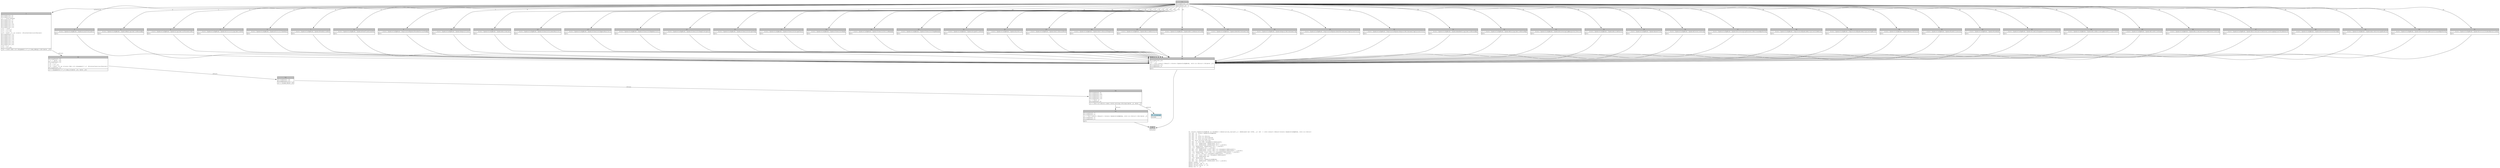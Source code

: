 digraph Mir_0_10934 {
    graph [fontname="Courier, monospace"];
    node [fontname="Courier, monospace"];
    edge [fontname="Courier, monospace"];
    label=<fn &lt;state::UpdateConfigMode as EnumExt&gt;::deserialize_variant(_1: &amp;ReErased mut R/#0, _2: u8) -&gt; std::result::Result&lt;state::UpdateConfigMode, std::io::Error&gt;<br align="left"/>let mut _3: state::UpdateConfigMode;<br align="left"/>let mut _4: !;<br align="left"/>let mut _5: std::io::Error;<br align="left"/>let mut _6: std::io::ErrorKind;<br align="left"/>let mut _7: std::string::String;<br align="left"/>let _8: std::string::String;<br align="left"/>let mut _9: std::fmt::Arguments&lt;ReErased&gt;;<br align="left"/>let mut _10: &amp;ReErased [&amp;ReErased str];<br align="left"/>let mut _11: &amp;ReErased [&amp;ReErased str; 1_usize];<br align="left"/>let _12: &amp;ReErased [&amp;ReErased str; 1_usize];<br align="left"/>let _13: [&amp;ReErased str; 1_usize];<br align="left"/>let mut _14: &amp;ReErased [core::fmt::rt::Argument&lt;ReErased&gt;];<br align="left"/>let mut _15: &amp;ReErased [core::fmt::rt::Argument&lt;ReErased&gt;; 1_usize];<br align="left"/>let _16: &amp;ReErased [core::fmt::rt::Argument&lt;ReErased&gt;; 1_usize];<br align="left"/>let _17: [core::fmt::rt::Argument&lt;ReErased&gt;; 1_usize];<br align="left"/>let mut _18: core::fmt::rt::Argument&lt;ReErased&gt;;<br align="left"/>let mut _19: &amp;ReErased u8;<br align="left"/>let _20: &amp;ReErased u8;<br align="left"/>let mut _21: state::UpdateConfigMode;<br align="left"/>let mut _22: &amp;ReErased [&amp;ReErased str; 1_usize];<br align="left"/>debug reader =&gt; _1;<br align="left"/>debug variant_idx =&gt; _2;<br align="left"/>debug return_value =&gt; _3;<br align="left"/>debug res =&gt; _8;<br align="left"/>>;
    bb0__0_10934 [shape="none", label=<<table border="0" cellborder="1" cellspacing="0"><tr><td bgcolor="gray" align="center" colspan="1">0</td></tr><tr><td align="left" balign="left">StorageLive(_3)<br/></td></tr><tr><td align="left">switchInt(_2)</td></tr></table>>];
    bb1__0_10934 [shape="none", label=<<table border="0" cellborder="1" cellspacing="0"><tr><td bgcolor="gray" align="center" colspan="1">1</td></tr><tr><td align="left" balign="left">StorageLive(_5)<br/>StorageLive(_6)<br/>_6 = InvalidInput<br/>StorageLive(_7)<br/>StorageLive(_8)<br/>StorageLive(_9)<br/>StorageLive(_10)<br/>StorageLive(_11)<br/>StorageLive(_12)<br/>_22 = const _<br/>_12 = &amp;(*_22)<br/>_11 = &amp;(*_12)<br/>_10 = move _11 as &amp;[&amp;str] (PointerCoercion(Unsize))<br/>StorageDead(_11)<br/>StorageLive(_14)<br/>StorageLive(_15)<br/>StorageLive(_16)<br/>StorageLive(_17)<br/>StorageLive(_18)<br/>StorageLive(_19)<br/>StorageLive(_20)<br/>_20 = &amp;_2<br/>_19 = &amp;(*_20)<br/></td></tr><tr><td align="left">_18 = core::fmt::rt::Argument::&lt;'_&gt;::new_debug::&lt;u8&gt;(move _19)</td></tr></table>>];
    bb2__0_10934 [shape="none", label=<<table border="0" cellborder="1" cellspacing="0"><tr><td bgcolor="gray" align="center" colspan="1">2</td></tr><tr><td align="left" balign="left">_3 = state::UpdateConfigMode::UpdateLoanToValuePct<br/></td></tr><tr><td align="left">goto</td></tr></table>>];
    bb3__0_10934 [shape="none", label=<<table border="0" cellborder="1" cellspacing="0"><tr><td bgcolor="gray" align="center" colspan="1">3</td></tr><tr><td align="left" balign="left">_3 = state::UpdateConfigMode::UpdateMaxLiquidationBonusBps<br/></td></tr><tr><td align="left">goto</td></tr></table>>];
    bb4__0_10934 [shape="none", label=<<table border="0" cellborder="1" cellspacing="0"><tr><td bgcolor="gray" align="center" colspan="1">4</td></tr><tr><td align="left" balign="left">_3 = state::UpdateConfigMode::UpdateLiquidationThresholdPct<br/></td></tr><tr><td align="left">goto</td></tr></table>>];
    bb5__0_10934 [shape="none", label=<<table border="0" cellborder="1" cellspacing="0"><tr><td bgcolor="gray" align="center" colspan="1">5</td></tr><tr><td align="left" balign="left">_3 = state::UpdateConfigMode::UpdateProtocolLiquidationFee<br/></td></tr><tr><td align="left">goto</td></tr></table>>];
    bb6__0_10934 [shape="none", label=<<table border="0" cellborder="1" cellspacing="0"><tr><td bgcolor="gray" align="center" colspan="1">6</td></tr><tr><td align="left" balign="left">_3 = state::UpdateConfigMode::UpdateProtocolTakeRate<br/></td></tr><tr><td align="left">goto</td></tr></table>>];
    bb7__0_10934 [shape="none", label=<<table border="0" cellborder="1" cellspacing="0"><tr><td bgcolor="gray" align="center" colspan="1">7</td></tr><tr><td align="left" balign="left">_3 = state::UpdateConfigMode::UpdateFeesBorrowFee<br/></td></tr><tr><td align="left">goto</td></tr></table>>];
    bb8__0_10934 [shape="none", label=<<table border="0" cellborder="1" cellspacing="0"><tr><td bgcolor="gray" align="center" colspan="1">8</td></tr><tr><td align="left" balign="left">_3 = state::UpdateConfigMode::UpdateFeesFlashLoanFee<br/></td></tr><tr><td align="left">goto</td></tr></table>>];
    bb9__0_10934 [shape="none", label=<<table border="0" cellborder="1" cellspacing="0"><tr><td bgcolor="gray" align="center" colspan="1">9</td></tr><tr><td align="left" balign="left">_3 = state::UpdateConfigMode::DeprecatedUpdateFeesReferralFeeBps<br/></td></tr><tr><td align="left">goto</td></tr></table>>];
    bb10__0_10934 [shape="none", label=<<table border="0" cellborder="1" cellspacing="0"><tr><td bgcolor="gray" align="center" colspan="1">10</td></tr><tr><td align="left" balign="left">_3 = state::UpdateConfigMode::UpdateDepositLimit<br/></td></tr><tr><td align="left">goto</td></tr></table>>];
    bb11__0_10934 [shape="none", label=<<table border="0" cellborder="1" cellspacing="0"><tr><td bgcolor="gray" align="center" colspan="1">11</td></tr><tr><td align="left" balign="left">_3 = state::UpdateConfigMode::UpdateBorrowLimit<br/></td></tr><tr><td align="left">goto</td></tr></table>>];
    bb12__0_10934 [shape="none", label=<<table border="0" cellborder="1" cellspacing="0"><tr><td bgcolor="gray" align="center" colspan="1">12</td></tr><tr><td align="left" balign="left">_3 = state::UpdateConfigMode::UpdateTokenInfoLowerHeuristic<br/></td></tr><tr><td align="left">goto</td></tr></table>>];
    bb13__0_10934 [shape="none", label=<<table border="0" cellborder="1" cellspacing="0"><tr><td bgcolor="gray" align="center" colspan="1">13</td></tr><tr><td align="left" balign="left">_3 = state::UpdateConfigMode::UpdateTokenInfoUpperHeuristic<br/></td></tr><tr><td align="left">goto</td></tr></table>>];
    bb14__0_10934 [shape="none", label=<<table border="0" cellborder="1" cellspacing="0"><tr><td bgcolor="gray" align="center" colspan="1">14</td></tr><tr><td align="left" balign="left">_3 = state::UpdateConfigMode::UpdateTokenInfoExpHeuristic<br/></td></tr><tr><td align="left">goto</td></tr></table>>];
    bb15__0_10934 [shape="none", label=<<table border="0" cellborder="1" cellspacing="0"><tr><td bgcolor="gray" align="center" colspan="1">15</td></tr><tr><td align="left" balign="left">_3 = state::UpdateConfigMode::UpdateTokenInfoTwapDivergence<br/></td></tr><tr><td align="left">goto</td></tr></table>>];
    bb16__0_10934 [shape="none", label=<<table border="0" cellborder="1" cellspacing="0"><tr><td bgcolor="gray" align="center" colspan="1">16</td></tr><tr><td align="left" balign="left">_3 = state::UpdateConfigMode::UpdateTokenInfoScopeTwap<br/></td></tr><tr><td align="left">goto</td></tr></table>>];
    bb17__0_10934 [shape="none", label=<<table border="0" cellborder="1" cellspacing="0"><tr><td bgcolor="gray" align="center" colspan="1">17</td></tr><tr><td align="left" balign="left">_3 = state::UpdateConfigMode::UpdateTokenInfoScopeChain<br/></td></tr><tr><td align="left">goto</td></tr></table>>];
    bb18__0_10934 [shape="none", label=<<table border="0" cellborder="1" cellspacing="0"><tr><td bgcolor="gray" align="center" colspan="1">18</td></tr><tr><td align="left" balign="left">_3 = state::UpdateConfigMode::UpdateTokenInfoName<br/></td></tr><tr><td align="left">goto</td></tr></table>>];
    bb19__0_10934 [shape="none", label=<<table border="0" cellborder="1" cellspacing="0"><tr><td bgcolor="gray" align="center" colspan="1">19</td></tr><tr><td align="left" balign="left">_3 = state::UpdateConfigMode::UpdateTokenInfoPriceMaxAge<br/></td></tr><tr><td align="left">goto</td></tr></table>>];
    bb20__0_10934 [shape="none", label=<<table border="0" cellborder="1" cellspacing="0"><tr><td bgcolor="gray" align="center" colspan="1">20</td></tr><tr><td align="left" balign="left">_3 = state::UpdateConfigMode::UpdateTokenInfoTwapMaxAge<br/></td></tr><tr><td align="left">goto</td></tr></table>>];
    bb21__0_10934 [shape="none", label=<<table border="0" cellborder="1" cellspacing="0"><tr><td bgcolor="gray" align="center" colspan="1">21</td></tr><tr><td align="left" balign="left">_3 = state::UpdateConfigMode::UpdateScopePriceFeed<br/></td></tr><tr><td align="left">goto</td></tr></table>>];
    bb22__0_10934 [shape="none", label=<<table border="0" cellborder="1" cellspacing="0"><tr><td bgcolor="gray" align="center" colspan="1">22</td></tr><tr><td align="left" balign="left">_3 = state::UpdateConfigMode::UpdatePythPrice<br/></td></tr><tr><td align="left">goto</td></tr></table>>];
    bb23__0_10934 [shape="none", label=<<table border="0" cellborder="1" cellspacing="0"><tr><td bgcolor="gray" align="center" colspan="1">23</td></tr><tr><td align="left" balign="left">_3 = state::UpdateConfigMode::UpdateSwitchboardFeed<br/></td></tr><tr><td align="left">goto</td></tr></table>>];
    bb24__0_10934 [shape="none", label=<<table border="0" cellborder="1" cellspacing="0"><tr><td bgcolor="gray" align="center" colspan="1">24</td></tr><tr><td align="left" balign="left">_3 = state::UpdateConfigMode::UpdateSwitchboardTwapFeed<br/></td></tr><tr><td align="left">goto</td></tr></table>>];
    bb25__0_10934 [shape="none", label=<<table border="0" cellborder="1" cellspacing="0"><tr><td bgcolor="gray" align="center" colspan="1">25</td></tr><tr><td align="left" balign="left">_3 = state::UpdateConfigMode::UpdateBorrowRateCurve<br/></td></tr><tr><td align="left">goto</td></tr></table>>];
    bb26__0_10934 [shape="none", label=<<table border="0" cellborder="1" cellspacing="0"><tr><td bgcolor="gray" align="center" colspan="1">26</td></tr><tr><td align="left" balign="left">_3 = state::UpdateConfigMode::UpdateEntireReserveConfig<br/></td></tr><tr><td align="left">goto</td></tr></table>>];
    bb27__0_10934 [shape="none", label=<<table border="0" cellborder="1" cellspacing="0"><tr><td bgcolor="gray" align="center" colspan="1">27</td></tr><tr><td align="left" balign="left">_3 = state::UpdateConfigMode::UpdateDebtWithdrawalCap<br/></td></tr><tr><td align="left">goto</td></tr></table>>];
    bb28__0_10934 [shape="none", label=<<table border="0" cellborder="1" cellspacing="0"><tr><td bgcolor="gray" align="center" colspan="1">28</td></tr><tr><td align="left" balign="left">_3 = state::UpdateConfigMode::UpdateDepositWithdrawalCap<br/></td></tr><tr><td align="left">goto</td></tr></table>>];
    bb29__0_10934 [shape="none", label=<<table border="0" cellborder="1" cellspacing="0"><tr><td bgcolor="gray" align="center" colspan="1">29</td></tr><tr><td align="left" balign="left">_3 = state::UpdateConfigMode::DeprecatedUpdateDebtWithdrawalCapCurrentTotal<br/></td></tr><tr><td align="left">goto</td></tr></table>>];
    bb30__0_10934 [shape="none", label=<<table border="0" cellborder="1" cellspacing="0"><tr><td bgcolor="gray" align="center" colspan="1">30</td></tr><tr><td align="left" balign="left">_3 = state::UpdateConfigMode::DeprecatedUpdateDepositWithdrawalCapCurrentTotal<br/></td></tr><tr><td align="left">goto</td></tr></table>>];
    bb31__0_10934 [shape="none", label=<<table border="0" cellborder="1" cellspacing="0"><tr><td bgcolor="gray" align="center" colspan="1">31</td></tr><tr><td align="left" balign="left">_3 = state::UpdateConfigMode::UpdateBadDebtLiquidationBonusBps<br/></td></tr><tr><td align="left">goto</td></tr></table>>];
    bb32__0_10934 [shape="none", label=<<table border="0" cellborder="1" cellspacing="0"><tr><td bgcolor="gray" align="center" colspan="1">32</td></tr><tr><td align="left" balign="left">_3 = state::UpdateConfigMode::UpdateMinLiquidationBonusBps<br/></td></tr><tr><td align="left">goto</td></tr></table>>];
    bb33__0_10934 [shape="none", label=<<table border="0" cellborder="1" cellspacing="0"><tr><td bgcolor="gray" align="center" colspan="1">33</td></tr><tr><td align="left" balign="left">_3 = state::UpdateConfigMode::UpdateDeleveragingMarginCallPeriod<br/></td></tr><tr><td align="left">goto</td></tr></table>>];
    bb34__0_10934 [shape="none", label=<<table border="0" cellborder="1" cellspacing="0"><tr><td bgcolor="gray" align="center" colspan="1">34</td></tr><tr><td align="left" balign="left">_3 = state::UpdateConfigMode::UpdateBorrowFactor<br/></td></tr><tr><td align="left">goto</td></tr></table>>];
    bb35__0_10934 [shape="none", label=<<table border="0" cellborder="1" cellspacing="0"><tr><td bgcolor="gray" align="center" colspan="1">35</td></tr><tr><td align="left" balign="left">_3 = state::UpdateConfigMode::UpdateAssetTier<br/></td></tr><tr><td align="left">goto</td></tr></table>>];
    bb36__0_10934 [shape="none", label=<<table border="0" cellborder="1" cellspacing="0"><tr><td bgcolor="gray" align="center" colspan="1">36</td></tr><tr><td align="left" balign="left">_3 = state::UpdateConfigMode::UpdateElevationGroup<br/></td></tr><tr><td align="left">goto</td></tr></table>>];
    bb37__0_10934 [shape="none", label=<<table border="0" cellborder="1" cellspacing="0"><tr><td bgcolor="gray" align="center" colspan="1">37</td></tr><tr><td align="left" balign="left">_3 = state::UpdateConfigMode::UpdateDeleveragingThresholdDecreaseBpsPerDay<br/></td></tr><tr><td align="left">goto</td></tr></table>>];
    bb38__0_10934 [shape="none", label=<<table border="0" cellborder="1" cellspacing="0"><tr><td bgcolor="gray" align="center" colspan="1">38</td></tr><tr><td align="left" balign="left">_3 = state::UpdateConfigMode::DeprecatedUpdateMultiplierSideBoost<br/></td></tr><tr><td align="left">goto</td></tr></table>>];
    bb39__0_10934 [shape="none", label=<<table border="0" cellborder="1" cellspacing="0"><tr><td bgcolor="gray" align="center" colspan="1">39</td></tr><tr><td align="left" balign="left">_3 = state::UpdateConfigMode::DeprecatedUpdateMultiplierTagBoost<br/></td></tr><tr><td align="left">goto</td></tr></table>>];
    bb40__0_10934 [shape="none", label=<<table border="0" cellborder="1" cellspacing="0"><tr><td bgcolor="gray" align="center" colspan="1">40</td></tr><tr><td align="left" balign="left">_3 = state::UpdateConfigMode::UpdateReserveStatus<br/></td></tr><tr><td align="left">goto</td></tr></table>>];
    bb41__0_10934 [shape="none", label=<<table border="0" cellborder="1" cellspacing="0"><tr><td bgcolor="gray" align="center" colspan="1">41</td></tr><tr><td align="left" balign="left">_3 = state::UpdateConfigMode::UpdateFarmCollateral<br/></td></tr><tr><td align="left">goto</td></tr></table>>];
    bb42__0_10934 [shape="none", label=<<table border="0" cellborder="1" cellspacing="0"><tr><td bgcolor="gray" align="center" colspan="1">42</td></tr><tr><td align="left" balign="left">_3 = state::UpdateConfigMode::UpdateFarmDebt<br/></td></tr><tr><td align="left">goto</td></tr></table>>];
    bb43__0_10934 [shape="none", label=<<table border="0" cellborder="1" cellspacing="0"><tr><td bgcolor="gray" align="center" colspan="1">43</td></tr><tr><td align="left" balign="left">_3 = state::UpdateConfigMode::UpdateDisableUsageAsCollateralOutsideEmode<br/></td></tr><tr><td align="left">goto</td></tr></table>>];
    bb44__0_10934 [shape="none", label=<<table border="0" cellborder="1" cellspacing="0"><tr><td bgcolor="gray" align="center" colspan="1">44</td></tr><tr><td align="left" balign="left">_3 = state::UpdateConfigMode::UpdateBlockBorrowingAboveUtilizationPct<br/></td></tr><tr><td align="left">goto</td></tr></table>>];
    bb45__0_10934 [shape="none", label=<<table border="0" cellborder="1" cellspacing="0"><tr><td bgcolor="gray" align="center" colspan="1">45</td></tr><tr><td align="left" balign="left">_3 = state::UpdateConfigMode::UpdateBlockPriceUsage<br/></td></tr><tr><td align="left">goto</td></tr></table>>];
    bb46__0_10934 [shape="none", label=<<table border="0" cellborder="1" cellspacing="0"><tr><td bgcolor="gray" align="center" colspan="1">46</td></tr><tr><td align="left" balign="left">_3 = state::UpdateConfigMode::UpdateBorrowLimitOutsideElevationGroup<br/></td></tr><tr><td align="left">goto</td></tr></table>>];
    bb47__0_10934 [shape="none", label=<<table border="0" cellborder="1" cellspacing="0"><tr><td bgcolor="gray" align="center" colspan="1">47</td></tr><tr><td align="left" balign="left">_3 = state::UpdateConfigMode::UpdateBorrowLimitsInElevationGroupAgainstThisReserve<br/></td></tr><tr><td align="left">goto</td></tr></table>>];
    bb48__0_10934 [shape="none", label=<<table border="0" cellborder="1" cellspacing="0"><tr><td bgcolor="gray" align="center" colspan="1">48</td></tr><tr><td align="left" balign="left">_3 = state::UpdateConfigMode::UpdateHostFixedInterestRateBps<br/></td></tr><tr><td align="left">goto</td></tr></table>>];
    bb49__0_10934 [shape="none", label=<<table border="0" cellborder="1" cellspacing="0"><tr><td bgcolor="gray" align="center" colspan="1">49</td></tr><tr><td align="left" balign="left">_3 = state::UpdateConfigMode::UpdateAutodeleverageEnabled<br/></td></tr><tr><td align="left">goto</td></tr></table>>];
    bb50__0_10934 [shape="none", label=<<table border="0" cellborder="1" cellspacing="0"><tr><td bgcolor="gray" align="center" colspan="1">50</td></tr><tr><td align="left" balign="left">_3 = state::UpdateConfigMode::UpdateDeleveragingBonusIncreaseBpsPerDay<br/></td></tr><tr><td align="left">goto</td></tr></table>>];
    bb51__0_10934 [shape="none", label=<<table border="0" cellborder="1" cellspacing="0"><tr><td bgcolor="gray" align="center" colspan="1">51</td></tr><tr><td align="left" balign="left">_3 = state::UpdateConfigMode::UpdateProtocolOrderExecutionFee<br/></td></tr><tr><td align="left">goto</td></tr></table>>];
    bb52__0_10934 [shape="none", label=<<table border="0" cellborder="1" cellspacing="0"><tr><td bgcolor="gray" align="center" colspan="1">52</td></tr><tr><td align="left" balign="left">StorageDead(_19)<br/>_17 = [move _18]<br/>StorageDead(_18)<br/>_16 = &amp;_17<br/>_15 = &amp;(*_16)<br/>_14 = move _15 as &amp;[core::fmt::rt::Argument&lt;'_&gt;] (PointerCoercion(Unsize))<br/>StorageDead(_15)<br/></td></tr><tr><td align="left">_9 = Arguments::&lt;'_&gt;::new_v1(move _10, move _14)</td></tr></table>>];
    bb53__0_10934 [shape="none", label=<<table border="0" cellborder="1" cellspacing="0"><tr><td bgcolor="gray" align="center" colspan="1">53</td></tr><tr><td align="left" balign="left">StorageDead(_14)<br/>StorageDead(_10)<br/></td></tr><tr><td align="left">_8 = format(move _9)</td></tr></table>>];
    bb54__0_10934 [shape="none", label=<<table border="0" cellborder="1" cellspacing="0"><tr><td bgcolor="gray" align="center" colspan="1">54</td></tr><tr><td align="left" balign="left">StorageDead(_9)<br/>StorageDead(_20)<br/>StorageDead(_17)<br/>StorageDead(_16)<br/>StorageDead(_12)<br/>_7 = move _8<br/>StorageDead(_8)<br/></td></tr><tr><td align="left">_5 = std::io::Error::new::&lt;std::string::String&gt;(move _6, move _7)</td></tr></table>>];
    bb55__0_10934 [shape="none", label=<<table border="0" cellborder="1" cellspacing="0"><tr><td bgcolor="gray" align="center" colspan="1">55</td></tr><tr><td align="left" balign="left">StorageDead(_7)<br/>StorageDead(_6)<br/>_0 = std::result::Result::&lt;state::UpdateConfigMode, std::io::Error&gt;::Err(move _5)<br/>StorageDead(_5)<br/>StorageDead(_3)<br/></td></tr><tr><td align="left">goto</td></tr></table>>];
    bb56__0_10934 [shape="none", label=<<table border="0" cellborder="1" cellspacing="0"><tr><td bgcolor="gray" align="center" colspan="1">56</td></tr><tr><td align="left" balign="left">StorageLive(_21)<br/>_21 = _3<br/>_0 = std::result::Result::&lt;state::UpdateConfigMode, std::io::Error&gt;::Ok(move _21)<br/>StorageDead(_21)<br/>StorageDead(_3)<br/></td></tr><tr><td align="left">goto</td></tr></table>>];
    bb57__0_10934 [shape="none", label=<<table border="0" cellborder="1" cellspacing="0"><tr><td bgcolor="gray" align="center" colspan="1">57</td></tr><tr><td align="left">return</td></tr></table>>];
    bb58__0_10934 [shape="none", label=<<table border="0" cellborder="1" cellspacing="0"><tr><td bgcolor="lightblue" align="center" colspan="1">58 (cleanup)</td></tr><tr><td align="left">resume</td></tr></table>>];
    bb0__0_10934 -> bb2__0_10934 [label="0"];
    bb0__0_10934 -> bb3__0_10934 [label="1"];
    bb0__0_10934 -> bb4__0_10934 [label="2"];
    bb0__0_10934 -> bb5__0_10934 [label="3"];
    bb0__0_10934 -> bb6__0_10934 [label="4"];
    bb0__0_10934 -> bb7__0_10934 [label="5"];
    bb0__0_10934 -> bb8__0_10934 [label="6"];
    bb0__0_10934 -> bb9__0_10934 [label="7"];
    bb0__0_10934 -> bb10__0_10934 [label="8"];
    bb0__0_10934 -> bb11__0_10934 [label="9"];
    bb0__0_10934 -> bb12__0_10934 [label="10"];
    bb0__0_10934 -> bb13__0_10934 [label="11"];
    bb0__0_10934 -> bb14__0_10934 [label="12"];
    bb0__0_10934 -> bb15__0_10934 [label="13"];
    bb0__0_10934 -> bb16__0_10934 [label="14"];
    bb0__0_10934 -> bb17__0_10934 [label="15"];
    bb0__0_10934 -> bb18__0_10934 [label="16"];
    bb0__0_10934 -> bb19__0_10934 [label="17"];
    bb0__0_10934 -> bb20__0_10934 [label="18"];
    bb0__0_10934 -> bb21__0_10934 [label="19"];
    bb0__0_10934 -> bb22__0_10934 [label="20"];
    bb0__0_10934 -> bb23__0_10934 [label="21"];
    bb0__0_10934 -> bb24__0_10934 [label="22"];
    bb0__0_10934 -> bb25__0_10934 [label="23"];
    bb0__0_10934 -> bb26__0_10934 [label="24"];
    bb0__0_10934 -> bb27__0_10934 [label="25"];
    bb0__0_10934 -> bb28__0_10934 [label="26"];
    bb0__0_10934 -> bb29__0_10934 [label="27"];
    bb0__0_10934 -> bb30__0_10934 [label="28"];
    bb0__0_10934 -> bb31__0_10934 [label="29"];
    bb0__0_10934 -> bb32__0_10934 [label="30"];
    bb0__0_10934 -> bb33__0_10934 [label="31"];
    bb0__0_10934 -> bb34__0_10934 [label="32"];
    bb0__0_10934 -> bb35__0_10934 [label="33"];
    bb0__0_10934 -> bb36__0_10934 [label="34"];
    bb0__0_10934 -> bb37__0_10934 [label="35"];
    bb0__0_10934 -> bb38__0_10934 [label="36"];
    bb0__0_10934 -> bb39__0_10934 [label="37"];
    bb0__0_10934 -> bb40__0_10934 [label="38"];
    bb0__0_10934 -> bb41__0_10934 [label="39"];
    bb0__0_10934 -> bb42__0_10934 [label="40"];
    bb0__0_10934 -> bb43__0_10934 [label="41"];
    bb0__0_10934 -> bb44__0_10934 [label="42"];
    bb0__0_10934 -> bb45__0_10934 [label="43"];
    bb0__0_10934 -> bb46__0_10934 [label="44"];
    bb0__0_10934 -> bb47__0_10934 [label="45"];
    bb0__0_10934 -> bb48__0_10934 [label="46"];
    bb0__0_10934 -> bb49__0_10934 [label="47"];
    bb0__0_10934 -> bb50__0_10934 [label="48"];
    bb0__0_10934 -> bb51__0_10934 [label="49"];
    bb0__0_10934 -> bb1__0_10934 [label="otherwise"];
    bb1__0_10934 -> bb52__0_10934 [label="return"];
    bb2__0_10934 -> bb56__0_10934 [label=""];
    bb3__0_10934 -> bb56__0_10934 [label=""];
    bb4__0_10934 -> bb56__0_10934 [label=""];
    bb5__0_10934 -> bb56__0_10934 [label=""];
    bb6__0_10934 -> bb56__0_10934 [label=""];
    bb7__0_10934 -> bb56__0_10934 [label=""];
    bb8__0_10934 -> bb56__0_10934 [label=""];
    bb9__0_10934 -> bb56__0_10934 [label=""];
    bb10__0_10934 -> bb56__0_10934 [label=""];
    bb11__0_10934 -> bb56__0_10934 [label=""];
    bb12__0_10934 -> bb56__0_10934 [label=""];
    bb13__0_10934 -> bb56__0_10934 [label=""];
    bb14__0_10934 -> bb56__0_10934 [label=""];
    bb15__0_10934 -> bb56__0_10934 [label=""];
    bb16__0_10934 -> bb56__0_10934 [label=""];
    bb17__0_10934 -> bb56__0_10934 [label=""];
    bb18__0_10934 -> bb56__0_10934 [label=""];
    bb19__0_10934 -> bb56__0_10934 [label=""];
    bb20__0_10934 -> bb56__0_10934 [label=""];
    bb21__0_10934 -> bb56__0_10934 [label=""];
    bb22__0_10934 -> bb56__0_10934 [label=""];
    bb23__0_10934 -> bb56__0_10934 [label=""];
    bb24__0_10934 -> bb56__0_10934 [label=""];
    bb25__0_10934 -> bb56__0_10934 [label=""];
    bb26__0_10934 -> bb56__0_10934 [label=""];
    bb27__0_10934 -> bb56__0_10934 [label=""];
    bb28__0_10934 -> bb56__0_10934 [label=""];
    bb29__0_10934 -> bb56__0_10934 [label=""];
    bb30__0_10934 -> bb56__0_10934 [label=""];
    bb31__0_10934 -> bb56__0_10934 [label=""];
    bb32__0_10934 -> bb56__0_10934 [label=""];
    bb33__0_10934 -> bb56__0_10934 [label=""];
    bb34__0_10934 -> bb56__0_10934 [label=""];
    bb35__0_10934 -> bb56__0_10934 [label=""];
    bb36__0_10934 -> bb56__0_10934 [label=""];
    bb37__0_10934 -> bb56__0_10934 [label=""];
    bb38__0_10934 -> bb56__0_10934 [label=""];
    bb39__0_10934 -> bb56__0_10934 [label=""];
    bb40__0_10934 -> bb56__0_10934 [label=""];
    bb41__0_10934 -> bb56__0_10934 [label=""];
    bb42__0_10934 -> bb56__0_10934 [label=""];
    bb43__0_10934 -> bb56__0_10934 [label=""];
    bb44__0_10934 -> bb56__0_10934 [label=""];
    bb45__0_10934 -> bb56__0_10934 [label=""];
    bb46__0_10934 -> bb56__0_10934 [label=""];
    bb47__0_10934 -> bb56__0_10934 [label=""];
    bb48__0_10934 -> bb56__0_10934 [label=""];
    bb49__0_10934 -> bb56__0_10934 [label=""];
    bb50__0_10934 -> bb56__0_10934 [label=""];
    bb51__0_10934 -> bb56__0_10934 [label=""];
    bb52__0_10934 -> bb53__0_10934 [label="return"];
    bb53__0_10934 -> bb54__0_10934 [label="return"];
    bb54__0_10934 -> bb55__0_10934 [label="return"];
    bb54__0_10934 -> bb58__0_10934 [label="unwind"];
    bb55__0_10934 -> bb57__0_10934 [label=""];
    bb56__0_10934 -> bb57__0_10934 [label=""];
}
